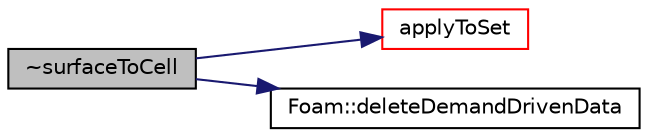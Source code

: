 digraph "~surfaceToCell"
{
  bgcolor="transparent";
  edge [fontname="Helvetica",fontsize="10",labelfontname="Helvetica",labelfontsize="10"];
  node [fontname="Helvetica",fontsize="10",shape=record];
  rankdir="LR";
  Node11 [label="~surfaceToCell",height=0.2,width=0.4,color="black", fillcolor="grey75", style="filled", fontcolor="black"];
  Node11 -> Node12 [color="midnightblue",fontsize="10",style="solid",fontname="Helvetica"];
  Node12 [label="applyToSet",height=0.2,width=0.4,color="red",URL="$a26461.html#a2d6074569c50892cef0d0f02422c89d1"];
  Node11 -> Node22 [color="midnightblue",fontsize="10",style="solid",fontname="Helvetica"];
  Node22 [label="Foam::deleteDemandDrivenData",height=0.2,width=0.4,color="black",URL="$a21851.html#a676ff999562d389fd174d693e17d230a"];
}
